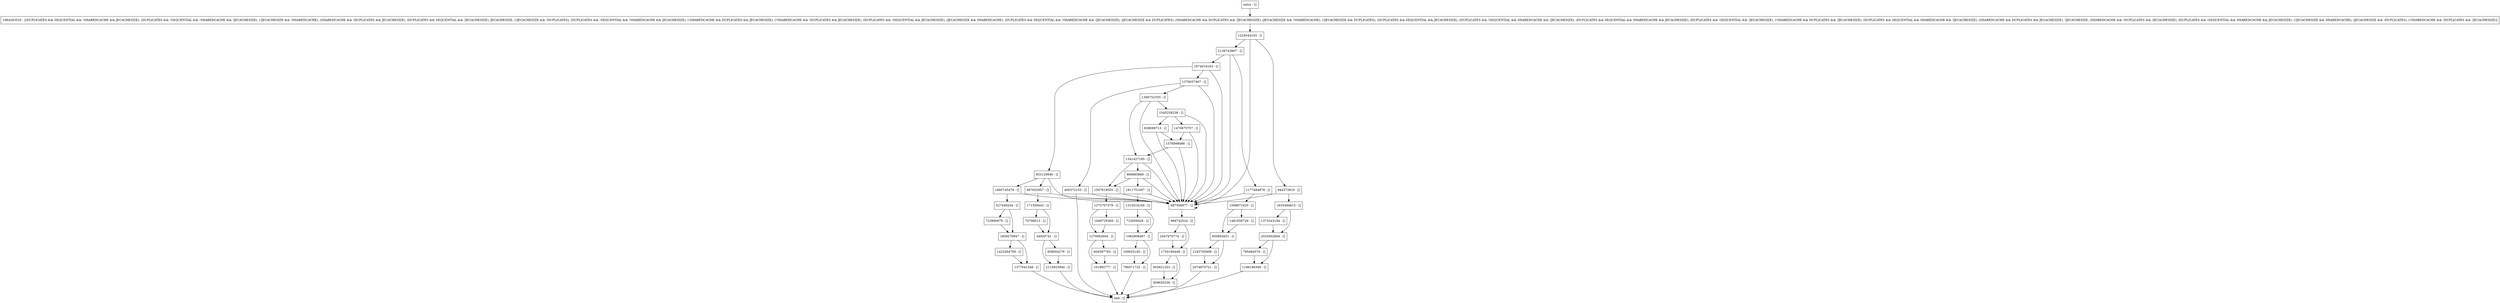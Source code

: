 digraph migratePendingLN {
node [shape=record];
1177484878 [label="1177484878 - []"];
897652957 [label="897652957 - []"];
732659426 [label="732659426 - []"];
1470675757 [label="1470675757 - []"];
1423294759 [label="1423294759 - []"];
2115923940 [label="2115923940 - []"];
101992777 [label="101992777 - []"];
1275707379 [label="1275707379 - []"];
1849729369 [label="1849729369 - []"];
169925182 [label="169925182 - []"];
795484570 [label="795484570 - []"];
2074870721 [label="2074870721 - []"];
1545259238 [label="1545259238 - []"];
1341427185 [label="1341427185 - []"];
687506977 [label="687506977 - []"];
1310518166 [label="1310518166 - []"];
786071725 [label="786071725 - []"];
1599871620 [label="1599871620 - []"];
1674016163 [label="1674016163 - []"];
1373243184 [label="1373243184 - []"];
entry [label="entry - []"];
exit [label="exit - []"];
828099713 [label="828099713 - []"];
70798013 [label="70798013 - []"];
1964263525 [label="1964263525 - [(DUPLICATES && SEQUENTIAL && !SHAREDCACHE && JECACHESIZE), (DUPLICATES && !SEQUENTIAL && !SHAREDCACHE && !JECACHESIZE), (!JECACHESIZE && !SHAREDCACHE), (SHAREDCACHE && !DUPLICATES && JECACHESIZE), (DUPLICATES && SEQUENTIAL && !JECACHESIZE), JECACHESIZE, (!JECACHESIZE && !DUPLICATES), (DUPLICATES && !SEQUENTIAL && !SHAREDCACHE && JECACHESIZE), (!SHAREDCACHE && DUPLICATES && JECACHESIZE), (!SHAREDCACHE && !DUPLICATES && JECACHESIZE), (DUPLICATES && !SEQUENTIAL && JECACHESIZE), (JECACHESIZE && SHAREDCACHE), (DUPLICATES && SEQUENTIAL && !SHAREDCACHE && !JECACHESIZE), (JECACHESIZE && DUPLICATES), (SHAREDCACHE && DUPLICATES && !JECACHESIZE), (JECACHESIZE && !SHAREDCACHE), (!JECACHESIZE && DUPLICATES), (DUPLICATES && SEQUENTIAL && JECACHESIZE), (DUPLICATES && !SEQUENTIAL && SHAREDCACHE && !JECACHESIZE), (DUPLICATES && SEQUENTIAL && SHAREDCACHE && JECACHESIZE), (DUPLICATES && !SEQUENTIAL && !JECACHESIZE), (!SHAREDCACHE && DUPLICATES && !JECACHESIZE), (DUPLICATES && SEQUENTIAL && SHAREDCACHE && !JECACHESIZE), (SHAREDCACHE && DUPLICATES && JECACHESIZE), !JECACHESIZE, (SHAREDCACHE && !DUPLICATES && !JECACHESIZE), (DUPLICATES && !SEQUENTIAL && SHAREDCACHE && JECACHESIZE), (!JECACHESIZE && SHAREDCACHE), (JECACHESIZE && !DUPLICATES), (!SHAREDCACHE && !DUPLICATES && !JECACHESIZE)]"];
2047670774 [label="2047670774 - []"];
1895745478 [label="1895745478 - []"];
34920741 [label="34920741 - []"];
723890675 [label="723890675 - []"];
1377041548 [label="1377041548 - []"];
503921253 [label="503921253 - []"];
1809276947 [label="1809276947 - []"];
1635494815 [label="1635494815 - []"];
944373919 [label="944373919 - []"];
171359443 [label="171359443 - []"];
1376037467 [label="1376037467 - []"];
1196196368 [label="1196196368 - []"];
1750190448 [label="1750190448 - []"];
1224544103 [label="1224544103 - []"];
2025002694 [label="2025002694 - []"];
527449204 [label="527449204 - []"];
1245793908 [label="1245793908 - []"];
2138743867 [label="2138743867 - []"];
1911751007 [label="1911751007 - []"];
1507818505 [label="1507818505 - []"];
858004279 [label="858004279 - []"];
1082808487 [label="1082808487 - []"];
309650239 [label="309650239 - []"];
1270662604 [label="1270662604 - []"];
650892651 [label="650892651 - []"];
906985869 [label="906985869 - []"];
853129946 [label="853129946 - []"];
400372103 [label="400372103 - []"];
1576998086 [label="1576998086 - []"];
604587765 [label="604587765 - []"];
968742524 [label="968742524 - []"];
1481856729 [label="1481856729 - []"];
1366752355 [label="1366752355 - []"];
entry;
exit;
1177484878 -> 687506977;
1177484878 -> 1599871620;
897652957 -> 171359443;
897652957 -> 687506977;
732659426 -> 1082808487;
1470675757 -> 1576998086;
1470675757 -> 687506977;
1423294759 -> 1377041548;
2115923940 -> exit;
101992777 -> exit;
1275707379 -> 1849729369;
1275707379 -> 1270662604;
1849729369 -> 1270662604;
169925182 -> 786071725;
795484570 -> 1196196368;
2074870721 -> exit;
1545259238 -> 828099713;
1545259238 -> 687506977;
1545259238 -> 1470675757;
1341427185 -> 1507818505;
1341427185 -> 906985869;
1341427185 -> 687506977;
687506977 -> 687506977;
687506977 -> 968742524;
1310518166 -> 732659426;
1310518166 -> 1082808487;
786071725 -> exit;
1599871620 -> 650892651;
1599871620 -> 1481856729;
1674016163 -> 1376037467;
1674016163 -> 853129946;
1674016163 -> 687506977;
1373243184 -> 2025002694;
entry -> 1964263525;
828099713 -> 1576998086;
828099713 -> 687506977;
70798013 -> 34920741;
1964263525 -> 1224544103;
2047670774 -> 1750190448;
1895745478 -> 687506977;
1895745478 -> 527449204;
34920741 -> 858004279;
34920741 -> 2115923940;
723890675 -> 1809276947;
1377041548 -> exit;
503921253 -> 309650239;
1809276947 -> 1423294759;
1809276947 -> 1377041548;
1635494815 -> 2025002694;
1635494815 -> 1373243184;
944373919 -> 687506977;
944373919 -> 1635494815;
171359443 -> 34920741;
171359443 -> 70798013;
1376037467 -> 400372103;
1376037467 -> 687506977;
1376037467 -> 1366752355;
1196196368 -> exit;
1750190448 -> 309650239;
1750190448 -> 503921253;
1224544103 -> 687506977;
1224544103 -> 2138743867;
1224544103 -> 944373919;
2025002694 -> 1196196368;
2025002694 -> 795484570;
527449204 -> 723890675;
527449204 -> 1809276947;
1245793908 -> 2074870721;
2138743867 -> 1177484878;
2138743867 -> 687506977;
2138743867 -> 1674016163;
1911751007 -> 1310518166;
1911751007 -> 687506977;
1507818505 -> 687506977;
1507818505 -> 1275707379;
858004279 -> 2115923940;
1082808487 -> 786071725;
1082808487 -> 169925182;
309650239 -> exit;
1270662604 -> 101992777;
1270662604 -> 604587765;
650892651 -> 1245793908;
650892651 -> 2074870721;
906985869 -> 1507818505;
906985869 -> 687506977;
906985869 -> 1911751007;
853129946 -> 1895745478;
853129946 -> 897652957;
853129946 -> 687506977;
400372103 -> exit;
400372103 -> 687506977;
1576998086 -> 1341427185;
1576998086 -> 687506977;
604587765 -> 101992777;
968742524 -> 2047670774;
968742524 -> 1750190448;
1481856729 -> 650892651;
1366752355 -> 1341427185;
1366752355 -> 687506977;
1366752355 -> 1545259238;
}

